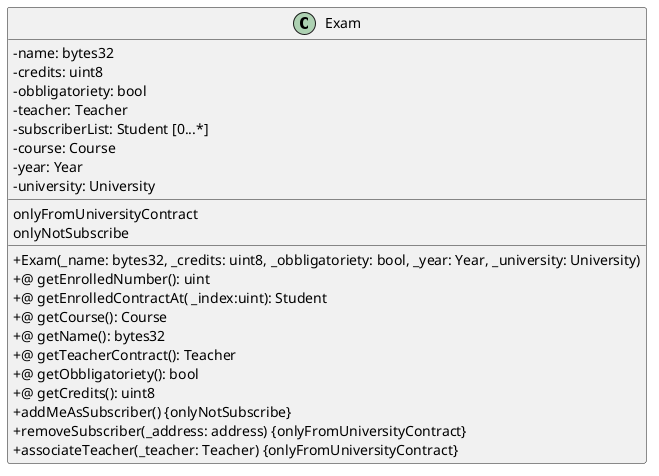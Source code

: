 @startuml
skinparam classAttributeIconSize 0
class Exam{
- name: bytes32
- credits: uint8
- obbligatoriety: bool
- teacher: Teacher
- subscriberList: Student [0...*]
- course: Course
- year: Year
- university: University
__
onlyFromUniversityContract
onlyNotSubscribe
__
+ Exam(_name: bytes32, _credits: uint8, _obbligatoriety: bool, _year: Year, _university: University)
+@ getEnrolledNumber(): uint
+@ getEnrolledContractAt( _index:uint): Student
+@ getCourse(): Course
+@ getName(): bytes32
+@ getTeacherContract(): Teacher
+@ getObbligatoriety(): bool
+@ getCredits(): uint8
+ addMeAsSubscriber() {onlyNotSubscribe}
+ removeSubscriber(_address: address) {onlyFromUniversityContract}
+ associateTeacher(_teacher: Teacher) {onlyFromUniversityContract}
}
@enduml
